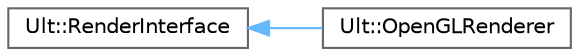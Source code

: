 digraph "Graphical Class Hierarchy"
{
 // LATEX_PDF_SIZE
  bgcolor="transparent";
  edge [fontname=Helvetica,fontsize=10,labelfontname=Helvetica,labelfontsize=10];
  node [fontname=Helvetica,fontsize=10,shape=box,height=0.2,width=0.4];
  rankdir="LR";
  Node0 [id="Node000000",label="Ult::RenderInterface",height=0.2,width=0.4,color="grey40", fillcolor="white", style="filled",URL="$class_ult_1_1_render_interface.html",tooltip=" "];
  Node0 -> Node1 [id="edge10_Node000000_Node000001",dir="back",color="steelblue1",style="solid",tooltip=" "];
  Node1 [id="Node000001",label="Ult::OpenGLRenderer",height=0.2,width=0.4,color="grey40", fillcolor="white", style="filled",URL="$class_ult_1_1_open_g_l_renderer.html",tooltip=" "];
}
